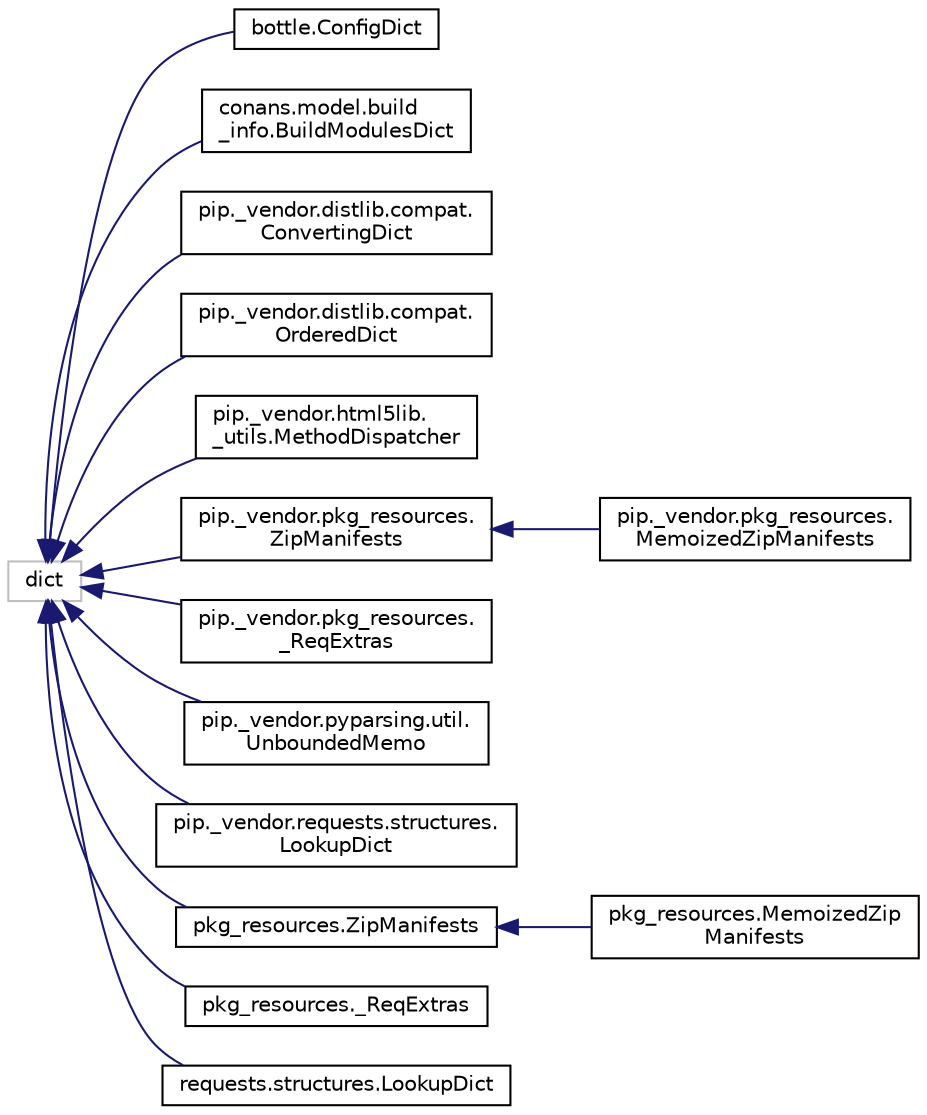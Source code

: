 digraph "Graphical Class Hierarchy"
{
 // LATEX_PDF_SIZE
  edge [fontname="Helvetica",fontsize="10",labelfontname="Helvetica",labelfontsize="10"];
  node [fontname="Helvetica",fontsize="10",shape=record];
  rankdir="LR";
  Node476 [label="dict",height=0.2,width=0.4,color="grey75", fillcolor="white", style="filled",tooltip=" "];
  Node476 -> Node0 [dir="back",color="midnightblue",fontsize="10",style="solid",fontname="Helvetica"];
  Node0 [label="bottle.ConfigDict",height=0.2,width=0.4,color="black", fillcolor="white", style="filled",URL="$classbottle_1_1ConfigDict.html",tooltip=" "];
  Node476 -> Node478 [dir="back",color="midnightblue",fontsize="10",style="solid",fontname="Helvetica"];
  Node478 [label="conans.model.build\l_info.BuildModulesDict",height=0.2,width=0.4,color="black", fillcolor="white", style="filled",URL="$classconans_1_1model_1_1build__info_1_1BuildModulesDict.html",tooltip=" "];
  Node476 -> Node479 [dir="back",color="midnightblue",fontsize="10",style="solid",fontname="Helvetica"];
  Node479 [label="pip._vendor.distlib.compat.\lConvertingDict",height=0.2,width=0.4,color="black", fillcolor="white", style="filled",URL="$classpip_1_1__vendor_1_1distlib_1_1compat_1_1ConvertingDict.html",tooltip=" "];
  Node476 -> Node480 [dir="back",color="midnightblue",fontsize="10",style="solid",fontname="Helvetica"];
  Node480 [label="pip._vendor.distlib.compat.\lOrderedDict",height=0.2,width=0.4,color="black", fillcolor="white", style="filled",URL="$classpip_1_1__vendor_1_1distlib_1_1compat_1_1OrderedDict.html",tooltip=" "];
  Node476 -> Node481 [dir="back",color="midnightblue",fontsize="10",style="solid",fontname="Helvetica"];
  Node481 [label="pip._vendor.html5lib.\l_utils.MethodDispatcher",height=0.2,width=0.4,color="black", fillcolor="white", style="filled",URL="$classpip_1_1__vendor_1_1html5lib_1_1__utils_1_1MethodDispatcher.html",tooltip=" "];
  Node476 -> Node482 [dir="back",color="midnightblue",fontsize="10",style="solid",fontname="Helvetica"];
  Node482 [label="pip._vendor.pkg_resources.\lZipManifests",height=0.2,width=0.4,color="black", fillcolor="white", style="filled",URL="$classpip_1_1__vendor_1_1pkg__resources_1_1ZipManifests.html",tooltip=" "];
  Node482 -> Node483 [dir="back",color="midnightblue",fontsize="10",style="solid",fontname="Helvetica"];
  Node483 [label="pip._vendor.pkg_resources.\lMemoizedZipManifests",height=0.2,width=0.4,color="black", fillcolor="white", style="filled",URL="$classpip_1_1__vendor_1_1pkg__resources_1_1MemoizedZipManifests.html",tooltip=" "];
  Node476 -> Node484 [dir="back",color="midnightblue",fontsize="10",style="solid",fontname="Helvetica"];
  Node484 [label="pip._vendor.pkg_resources.\l_ReqExtras",height=0.2,width=0.4,color="black", fillcolor="white", style="filled",URL="$classpip_1_1__vendor_1_1pkg__resources_1_1__ReqExtras.html",tooltip=" "];
  Node476 -> Node485 [dir="back",color="midnightblue",fontsize="10",style="solid",fontname="Helvetica"];
  Node485 [label="pip._vendor.pyparsing.util.\lUnboundedMemo",height=0.2,width=0.4,color="black", fillcolor="white", style="filled",URL="$classpip_1_1__vendor_1_1pyparsing_1_1util_1_1UnboundedMemo.html",tooltip=" "];
  Node476 -> Node486 [dir="back",color="midnightblue",fontsize="10",style="solid",fontname="Helvetica"];
  Node486 [label="pip._vendor.requests.structures.\lLookupDict",height=0.2,width=0.4,color="black", fillcolor="white", style="filled",URL="$classpip_1_1__vendor_1_1requests_1_1structures_1_1LookupDict.html",tooltip=" "];
  Node476 -> Node487 [dir="back",color="midnightblue",fontsize="10",style="solid",fontname="Helvetica"];
  Node487 [label="pkg_resources.ZipManifests",height=0.2,width=0.4,color="black", fillcolor="white", style="filled",URL="$classpkg__resources_1_1ZipManifests.html",tooltip=" "];
  Node487 -> Node488 [dir="back",color="midnightblue",fontsize="10",style="solid",fontname="Helvetica"];
  Node488 [label="pkg_resources.MemoizedZip\lManifests",height=0.2,width=0.4,color="black", fillcolor="white", style="filled",URL="$classpkg__resources_1_1MemoizedZipManifests.html",tooltip=" "];
  Node476 -> Node489 [dir="back",color="midnightblue",fontsize="10",style="solid",fontname="Helvetica"];
  Node489 [label="pkg_resources._ReqExtras",height=0.2,width=0.4,color="black", fillcolor="white", style="filled",URL="$classpkg__resources_1_1__ReqExtras.html",tooltip=" "];
  Node476 -> Node490 [dir="back",color="midnightblue",fontsize="10",style="solid",fontname="Helvetica"];
  Node490 [label="requests.structures.LookupDict",height=0.2,width=0.4,color="black", fillcolor="white", style="filled",URL="$classrequests_1_1structures_1_1LookupDict.html",tooltip=" "];
}
